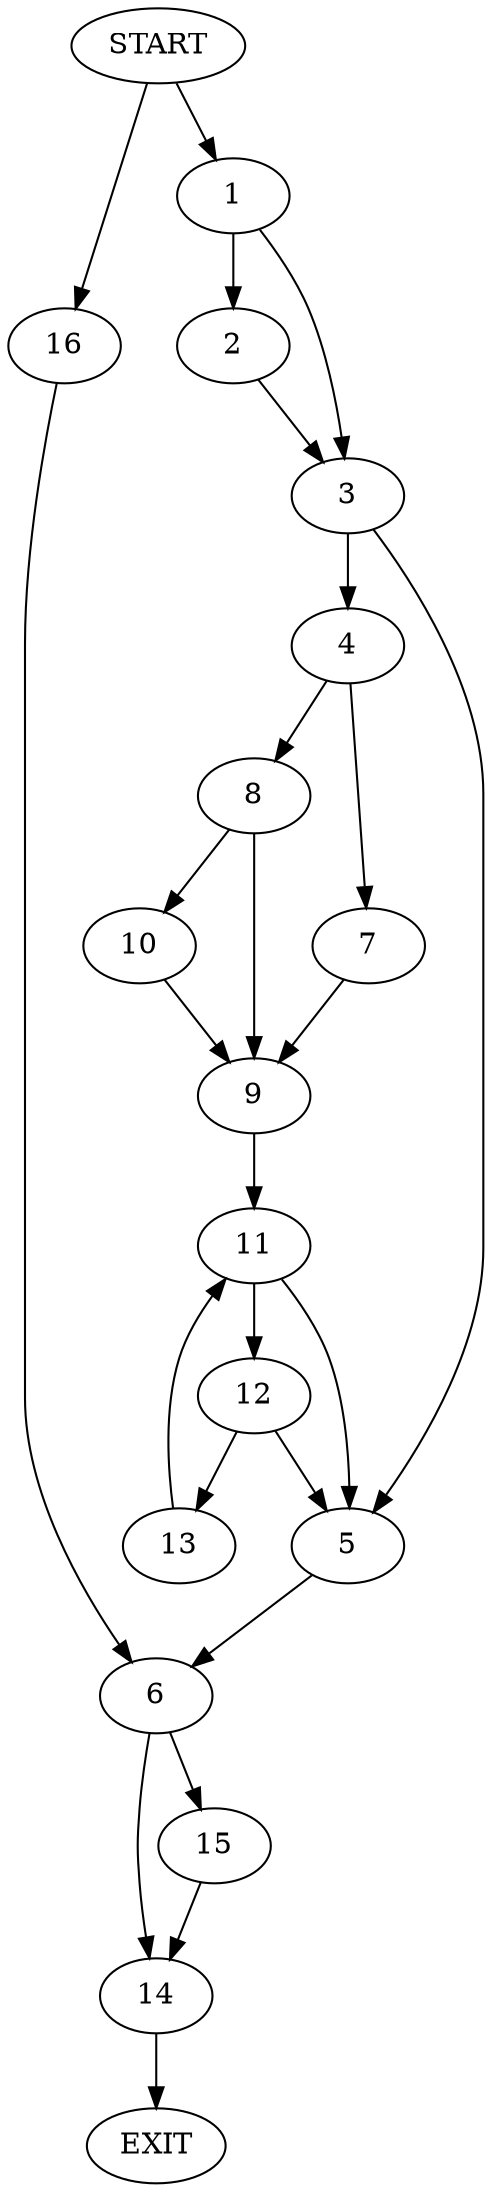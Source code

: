 digraph {
0 [label="START"]
17 [label="EXIT"]
0 -> 1
1 -> 2
1 -> 3
2 -> 3
3 -> 4
3 -> 5
5 -> 6
4 -> 7
4 -> 8
7 -> 9
8 -> 9
8 -> 10
9 -> 11
10 -> 9
11 -> 5
11 -> 12
12 -> 5
12 -> 13
13 -> 11
6 -> 14
6 -> 15
0 -> 16
16 -> 6
15 -> 14
14 -> 17
}
